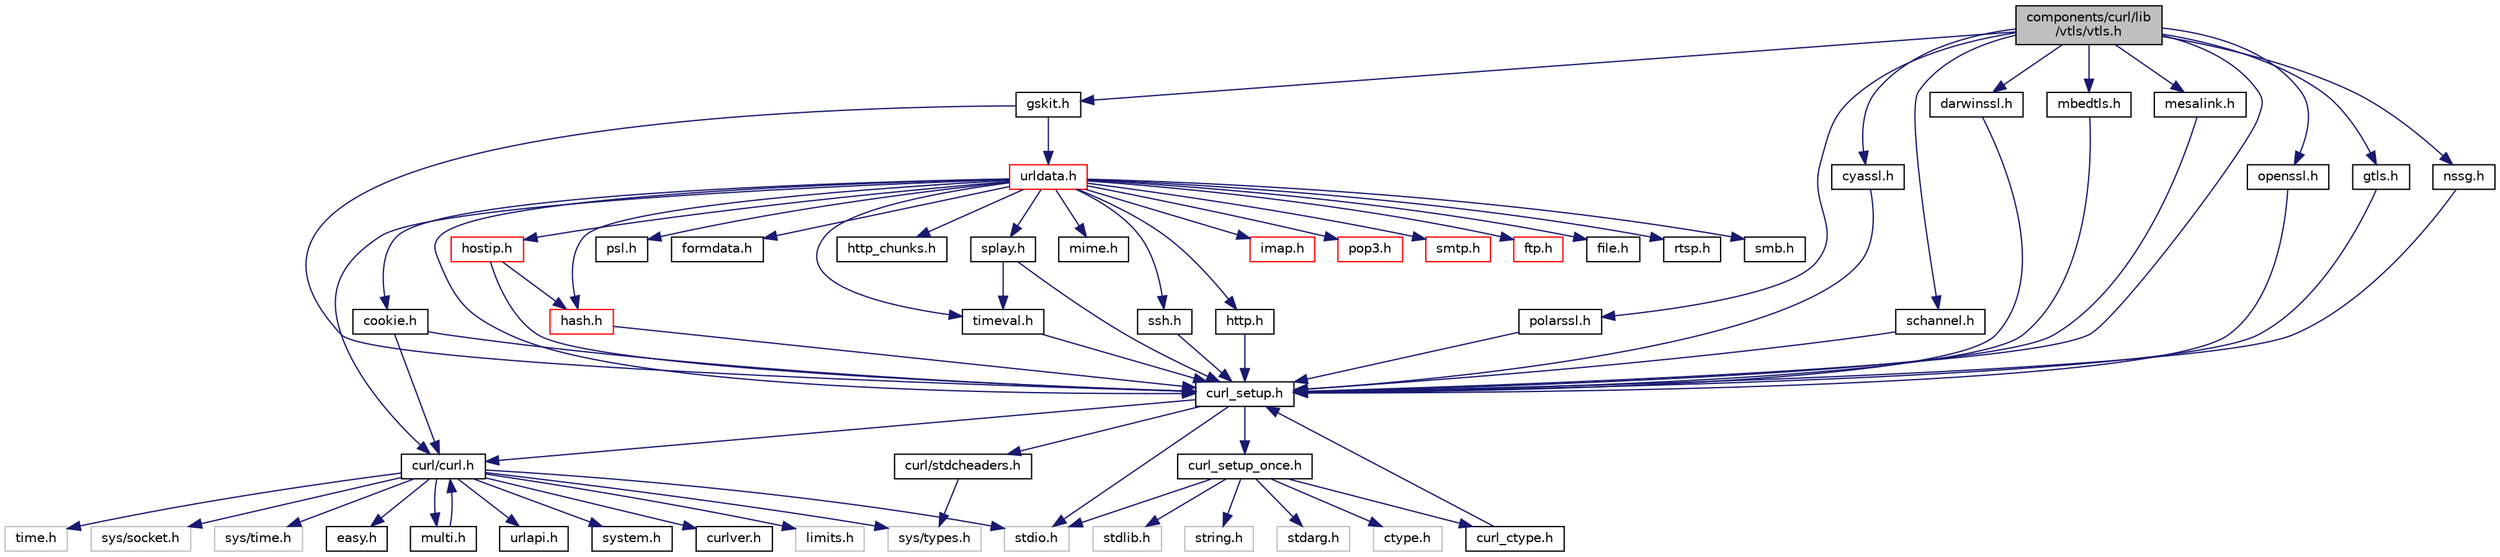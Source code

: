 digraph "components/curl/lib/vtls/vtls.h"
{
  edge [fontname="Helvetica",fontsize="10",labelfontname="Helvetica",labelfontsize="10"];
  node [fontname="Helvetica",fontsize="10",shape=record];
  Node0 [label="components/curl/lib\l/vtls/vtls.h",height=0.2,width=0.4,color="black", fillcolor="grey75", style="filled", fontcolor="black"];
  Node0 -> Node1 [color="midnightblue",fontsize="10",style="solid",fontname="Helvetica"];
  Node1 [label="curl_setup.h",height=0.2,width=0.4,color="black", fillcolor="white", style="filled",URL="$curl__setup_8h.html"];
  Node1 -> Node2 [color="midnightblue",fontsize="10",style="solid",fontname="Helvetica"];
  Node2 [label="curl/curl.h",height=0.2,width=0.4,color="black", fillcolor="white", style="filled",URL="$curl_8h.html"];
  Node2 -> Node3 [color="midnightblue",fontsize="10",style="solid",fontname="Helvetica"];
  Node3 [label="curlver.h",height=0.2,width=0.4,color="black", fillcolor="white", style="filled",URL="$curlver_8h.html"];
  Node2 -> Node4 [color="midnightblue",fontsize="10",style="solid",fontname="Helvetica"];
  Node4 [label="system.h",height=0.2,width=0.4,color="black", fillcolor="white", style="filled",URL="$components_2curl_2include_2curl_2_system_8h.html"];
  Node2 -> Node5 [color="midnightblue",fontsize="10",style="solid",fontname="Helvetica"];
  Node5 [label="stdio.h",height=0.2,width=0.4,color="grey75", fillcolor="white", style="filled"];
  Node2 -> Node6 [color="midnightblue",fontsize="10",style="solid",fontname="Helvetica"];
  Node6 [label="limits.h",height=0.2,width=0.4,color="grey75", fillcolor="white", style="filled"];
  Node2 -> Node7 [color="midnightblue",fontsize="10",style="solid",fontname="Helvetica"];
  Node7 [label="sys/types.h",height=0.2,width=0.4,color="grey75", fillcolor="white", style="filled"];
  Node2 -> Node8 [color="midnightblue",fontsize="10",style="solid",fontname="Helvetica"];
  Node8 [label="time.h",height=0.2,width=0.4,color="grey75", fillcolor="white", style="filled"];
  Node2 -> Node9 [color="midnightblue",fontsize="10",style="solid",fontname="Helvetica"];
  Node9 [label="sys/socket.h",height=0.2,width=0.4,color="grey75", fillcolor="white", style="filled"];
  Node2 -> Node10 [color="midnightblue",fontsize="10",style="solid",fontname="Helvetica"];
  Node10 [label="sys/time.h",height=0.2,width=0.4,color="grey75", fillcolor="white", style="filled"];
  Node2 -> Node11 [color="midnightblue",fontsize="10",style="solid",fontname="Helvetica"];
  Node11 [label="easy.h",height=0.2,width=0.4,color="black", fillcolor="white", style="filled",URL="$easy_8h.html"];
  Node2 -> Node12 [color="midnightblue",fontsize="10",style="solid",fontname="Helvetica"];
  Node12 [label="multi.h",height=0.2,width=0.4,color="black", fillcolor="white", style="filled",URL="$multi_8h.html"];
  Node12 -> Node2 [color="midnightblue",fontsize="10",style="solid",fontname="Helvetica"];
  Node2 -> Node13 [color="midnightblue",fontsize="10",style="solid",fontname="Helvetica"];
  Node13 [label="urlapi.h",height=0.2,width=0.4,color="black", fillcolor="white", style="filled",URL="$urlapi_8h.html"];
  Node1 -> Node5 [color="midnightblue",fontsize="10",style="solid",fontname="Helvetica"];
  Node1 -> Node14 [color="midnightblue",fontsize="10",style="solid",fontname="Helvetica"];
  Node14 [label="curl/stdcheaders.h",height=0.2,width=0.4,color="black", fillcolor="white", style="filled",URL="$stdcheaders_8h.html"];
  Node14 -> Node7 [color="midnightblue",fontsize="10",style="solid",fontname="Helvetica"];
  Node1 -> Node15 [color="midnightblue",fontsize="10",style="solid",fontname="Helvetica"];
  Node15 [label="curl_setup_once.h",height=0.2,width=0.4,color="black", fillcolor="white", style="filled",URL="$curl__setup__once_8h.html"];
  Node15 -> Node5 [color="midnightblue",fontsize="10",style="solid",fontname="Helvetica"];
  Node15 -> Node16 [color="midnightblue",fontsize="10",style="solid",fontname="Helvetica"];
  Node16 [label="stdlib.h",height=0.2,width=0.4,color="grey75", fillcolor="white", style="filled"];
  Node15 -> Node17 [color="midnightblue",fontsize="10",style="solid",fontname="Helvetica"];
  Node17 [label="string.h",height=0.2,width=0.4,color="grey75", fillcolor="white", style="filled"];
  Node15 -> Node18 [color="midnightblue",fontsize="10",style="solid",fontname="Helvetica"];
  Node18 [label="stdarg.h",height=0.2,width=0.4,color="grey75", fillcolor="white", style="filled"];
  Node15 -> Node19 [color="midnightblue",fontsize="10",style="solid",fontname="Helvetica"];
  Node19 [label="ctype.h",height=0.2,width=0.4,color="grey75", fillcolor="white", style="filled"];
  Node15 -> Node20 [color="midnightblue",fontsize="10",style="solid",fontname="Helvetica"];
  Node20 [label="curl_ctype.h",height=0.2,width=0.4,color="black", fillcolor="white", style="filled",URL="$curl__ctype_8h.html"];
  Node20 -> Node1 [color="midnightblue",fontsize="10",style="solid",fontname="Helvetica"];
  Node0 -> Node21 [color="midnightblue",fontsize="10",style="solid",fontname="Helvetica"];
  Node21 [label="openssl.h",height=0.2,width=0.4,color="black", fillcolor="white", style="filled",URL="$openssl_8h.html"];
  Node21 -> Node1 [color="midnightblue",fontsize="10",style="solid",fontname="Helvetica"];
  Node0 -> Node22 [color="midnightblue",fontsize="10",style="solid",fontname="Helvetica"];
  Node22 [label="gtls.h",height=0.2,width=0.4,color="black", fillcolor="white", style="filled",URL="$gtls_8h.html"];
  Node22 -> Node1 [color="midnightblue",fontsize="10",style="solid",fontname="Helvetica"];
  Node0 -> Node23 [color="midnightblue",fontsize="10",style="solid",fontname="Helvetica"];
  Node23 [label="nssg.h",height=0.2,width=0.4,color="black", fillcolor="white", style="filled",URL="$nssg_8h.html"];
  Node23 -> Node1 [color="midnightblue",fontsize="10",style="solid",fontname="Helvetica"];
  Node0 -> Node24 [color="midnightblue",fontsize="10",style="solid",fontname="Helvetica"];
  Node24 [label="gskit.h",height=0.2,width=0.4,color="black", fillcolor="white", style="filled",URL="$gskit_8h.html"];
  Node24 -> Node1 [color="midnightblue",fontsize="10",style="solid",fontname="Helvetica"];
  Node24 -> Node25 [color="midnightblue",fontsize="10",style="solid",fontname="Helvetica"];
  Node25 [label="urldata.h",height=0.2,width=0.4,color="red", fillcolor="white", style="filled",URL="$urldata_8h.html"];
  Node25 -> Node1 [color="midnightblue",fontsize="10",style="solid",fontname="Helvetica"];
  Node25 -> Node26 [color="midnightblue",fontsize="10",style="solid",fontname="Helvetica"];
  Node26 [label="cookie.h",height=0.2,width=0.4,color="black", fillcolor="white", style="filled",URL="$cookie_8h.html"];
  Node26 -> Node1 [color="midnightblue",fontsize="10",style="solid",fontname="Helvetica"];
  Node26 -> Node2 [color="midnightblue",fontsize="10",style="solid",fontname="Helvetica"];
  Node25 -> Node27 [color="midnightblue",fontsize="10",style="solid",fontname="Helvetica"];
  Node27 [label="psl.h",height=0.2,width=0.4,color="black", fillcolor="white", style="filled",URL="$psl_8h.html"];
  Node25 -> Node28 [color="midnightblue",fontsize="10",style="solid",fontname="Helvetica"];
  Node28 [label="formdata.h",height=0.2,width=0.4,color="black", fillcolor="white", style="filled",URL="$formdata_8h.html"];
  Node25 -> Node29 [color="midnightblue",fontsize="10",style="solid",fontname="Helvetica"];
  Node29 [label="timeval.h",height=0.2,width=0.4,color="black", fillcolor="white", style="filled",URL="$timeval_8h.html"];
  Node29 -> Node1 [color="midnightblue",fontsize="10",style="solid",fontname="Helvetica"];
  Node25 -> Node2 [color="midnightblue",fontsize="10",style="solid",fontname="Helvetica"];
  Node25 -> Node30 [color="midnightblue",fontsize="10",style="solid",fontname="Helvetica"];
  Node30 [label="http_chunks.h",height=0.2,width=0.4,color="black", fillcolor="white", style="filled",URL="$http__chunks_8h.html"];
  Node25 -> Node31 [color="midnightblue",fontsize="10",style="solid",fontname="Helvetica"];
  Node31 [label="hostip.h",height=0.2,width=0.4,color="red", fillcolor="white", style="filled",URL="$hostip_8h.html"];
  Node31 -> Node1 [color="midnightblue",fontsize="10",style="solid",fontname="Helvetica"];
  Node31 -> Node32 [color="midnightblue",fontsize="10",style="solid",fontname="Helvetica"];
  Node32 [label="hash.h",height=0.2,width=0.4,color="red", fillcolor="white", style="filled",URL="$hash_8h.html"];
  Node32 -> Node1 [color="midnightblue",fontsize="10",style="solid",fontname="Helvetica"];
  Node25 -> Node32 [color="midnightblue",fontsize="10",style="solid",fontname="Helvetica"];
  Node25 -> Node37 [color="midnightblue",fontsize="10",style="solid",fontname="Helvetica"];
  Node37 [label="splay.h",height=0.2,width=0.4,color="black", fillcolor="white", style="filled",URL="$splay_8h.html"];
  Node37 -> Node1 [color="midnightblue",fontsize="10",style="solid",fontname="Helvetica"];
  Node37 -> Node29 [color="midnightblue",fontsize="10",style="solid",fontname="Helvetica"];
  Node25 -> Node38 [color="midnightblue",fontsize="10",style="solid",fontname="Helvetica"];
  Node38 [label="mime.h",height=0.2,width=0.4,color="black", fillcolor="white", style="filled",URL="$mime_8h.html"];
  Node25 -> Node39 [color="midnightblue",fontsize="10",style="solid",fontname="Helvetica"];
  Node39 [label="imap.h",height=0.2,width=0.4,color="red", fillcolor="white", style="filled",URL="$imap_8h.html"];
  Node25 -> Node42 [color="midnightblue",fontsize="10",style="solid",fontname="Helvetica"];
  Node42 [label="pop3.h",height=0.2,width=0.4,color="red", fillcolor="white", style="filled",URL="$pop3_8h.html"];
  Node25 -> Node43 [color="midnightblue",fontsize="10",style="solid",fontname="Helvetica"];
  Node43 [label="smtp.h",height=0.2,width=0.4,color="red", fillcolor="white", style="filled",URL="$smtp_8h.html"];
  Node25 -> Node44 [color="midnightblue",fontsize="10",style="solid",fontname="Helvetica"];
  Node44 [label="ftp.h",height=0.2,width=0.4,color="red", fillcolor="white", style="filled",URL="$ftp_8h.html"];
  Node25 -> Node45 [color="midnightblue",fontsize="10",style="solid",fontname="Helvetica"];
  Node45 [label="file.h",height=0.2,width=0.4,color="black", fillcolor="white", style="filled",URL="$components_2curl_2lib_2_file_8h.html"];
  Node25 -> Node46 [color="midnightblue",fontsize="10",style="solid",fontname="Helvetica"];
  Node46 [label="ssh.h",height=0.2,width=0.4,color="black", fillcolor="white", style="filled",URL="$ssh_8h.html"];
  Node46 -> Node1 [color="midnightblue",fontsize="10",style="solid",fontname="Helvetica"];
  Node25 -> Node47 [color="midnightblue",fontsize="10",style="solid",fontname="Helvetica"];
  Node47 [label="http.h",height=0.2,width=0.4,color="black", fillcolor="white", style="filled",URL="$http_8h.html"];
  Node47 -> Node1 [color="midnightblue",fontsize="10",style="solid",fontname="Helvetica"];
  Node25 -> Node48 [color="midnightblue",fontsize="10",style="solid",fontname="Helvetica"];
  Node48 [label="rtsp.h",height=0.2,width=0.4,color="black", fillcolor="white", style="filled",URL="$rtsp_8h.html"];
  Node25 -> Node49 [color="midnightblue",fontsize="10",style="solid",fontname="Helvetica"];
  Node49 [label="smb.h",height=0.2,width=0.4,color="black", fillcolor="white", style="filled",URL="$smb_8h.html"];
  Node0 -> Node53 [color="midnightblue",fontsize="10",style="solid",fontname="Helvetica"];
  Node53 [label="polarssl.h",height=0.2,width=0.4,color="black", fillcolor="white", style="filled",URL="$polarssl_8h.html"];
  Node53 -> Node1 [color="midnightblue",fontsize="10",style="solid",fontname="Helvetica"];
  Node0 -> Node54 [color="midnightblue",fontsize="10",style="solid",fontname="Helvetica"];
  Node54 [label="cyassl.h",height=0.2,width=0.4,color="black", fillcolor="white", style="filled",URL="$cyassl_8h.html"];
  Node54 -> Node1 [color="midnightblue",fontsize="10",style="solid",fontname="Helvetica"];
  Node0 -> Node55 [color="midnightblue",fontsize="10",style="solid",fontname="Helvetica"];
  Node55 [label="schannel.h",height=0.2,width=0.4,color="black", fillcolor="white", style="filled",URL="$schannel_8h.html"];
  Node55 -> Node1 [color="midnightblue",fontsize="10",style="solid",fontname="Helvetica"];
  Node0 -> Node56 [color="midnightblue",fontsize="10",style="solid",fontname="Helvetica"];
  Node56 [label="darwinssl.h",height=0.2,width=0.4,color="black", fillcolor="white", style="filled",URL="$darwinssl_8h.html"];
  Node56 -> Node1 [color="midnightblue",fontsize="10",style="solid",fontname="Helvetica"];
  Node0 -> Node57 [color="midnightblue",fontsize="10",style="solid",fontname="Helvetica"];
  Node57 [label="mbedtls.h",height=0.2,width=0.4,color="black", fillcolor="white", style="filled",URL="$mbedtls_8h.html"];
  Node57 -> Node1 [color="midnightblue",fontsize="10",style="solid",fontname="Helvetica"];
  Node0 -> Node58 [color="midnightblue",fontsize="10",style="solid",fontname="Helvetica"];
  Node58 [label="mesalink.h",height=0.2,width=0.4,color="black", fillcolor="white", style="filled",URL="$mesalink_8h.html"];
  Node58 -> Node1 [color="midnightblue",fontsize="10",style="solid",fontname="Helvetica"];
}
